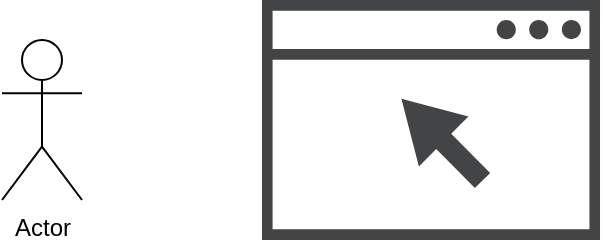 <mxfile version="20.4.0" type="device"><diagram id="hcxH6hQ99VNCrzLCD--R" name="Page-1"><mxGraphModel dx="946" dy="516" grid="1" gridSize="10" guides="1" tooltips="1" connect="1" arrows="1" fold="1" page="1" pageScale="1" pageWidth="850" pageHeight="1100" math="0" shadow="0"><root><mxCell id="0"/><mxCell id="1" parent="0"/><mxCell id="acdRmd-TUuhIhFzf_pWQ-1" value="Actor" style="shape=umlActor;verticalLabelPosition=bottom;verticalAlign=top;html=1;outlineConnect=0;" vertex="1" parent="1"><mxGeometry x="40" y="280" width="40" height="80" as="geometry"/></mxCell><mxCell id="acdRmd-TUuhIhFzf_pWQ-9" value="" style="sketch=0;pointerEvents=1;shadow=0;dashed=0;html=1;strokeColor=none;fillColor=#434445;aspect=fixed;labelPosition=center;verticalLabelPosition=bottom;verticalAlign=top;align=center;outlineConnect=0;shape=mxgraph.vvd.web_browser;" vertex="1" parent="1"><mxGeometry x="170" y="260" width="169.01" height="120" as="geometry"/></mxCell></root></mxGraphModel></diagram></mxfile>